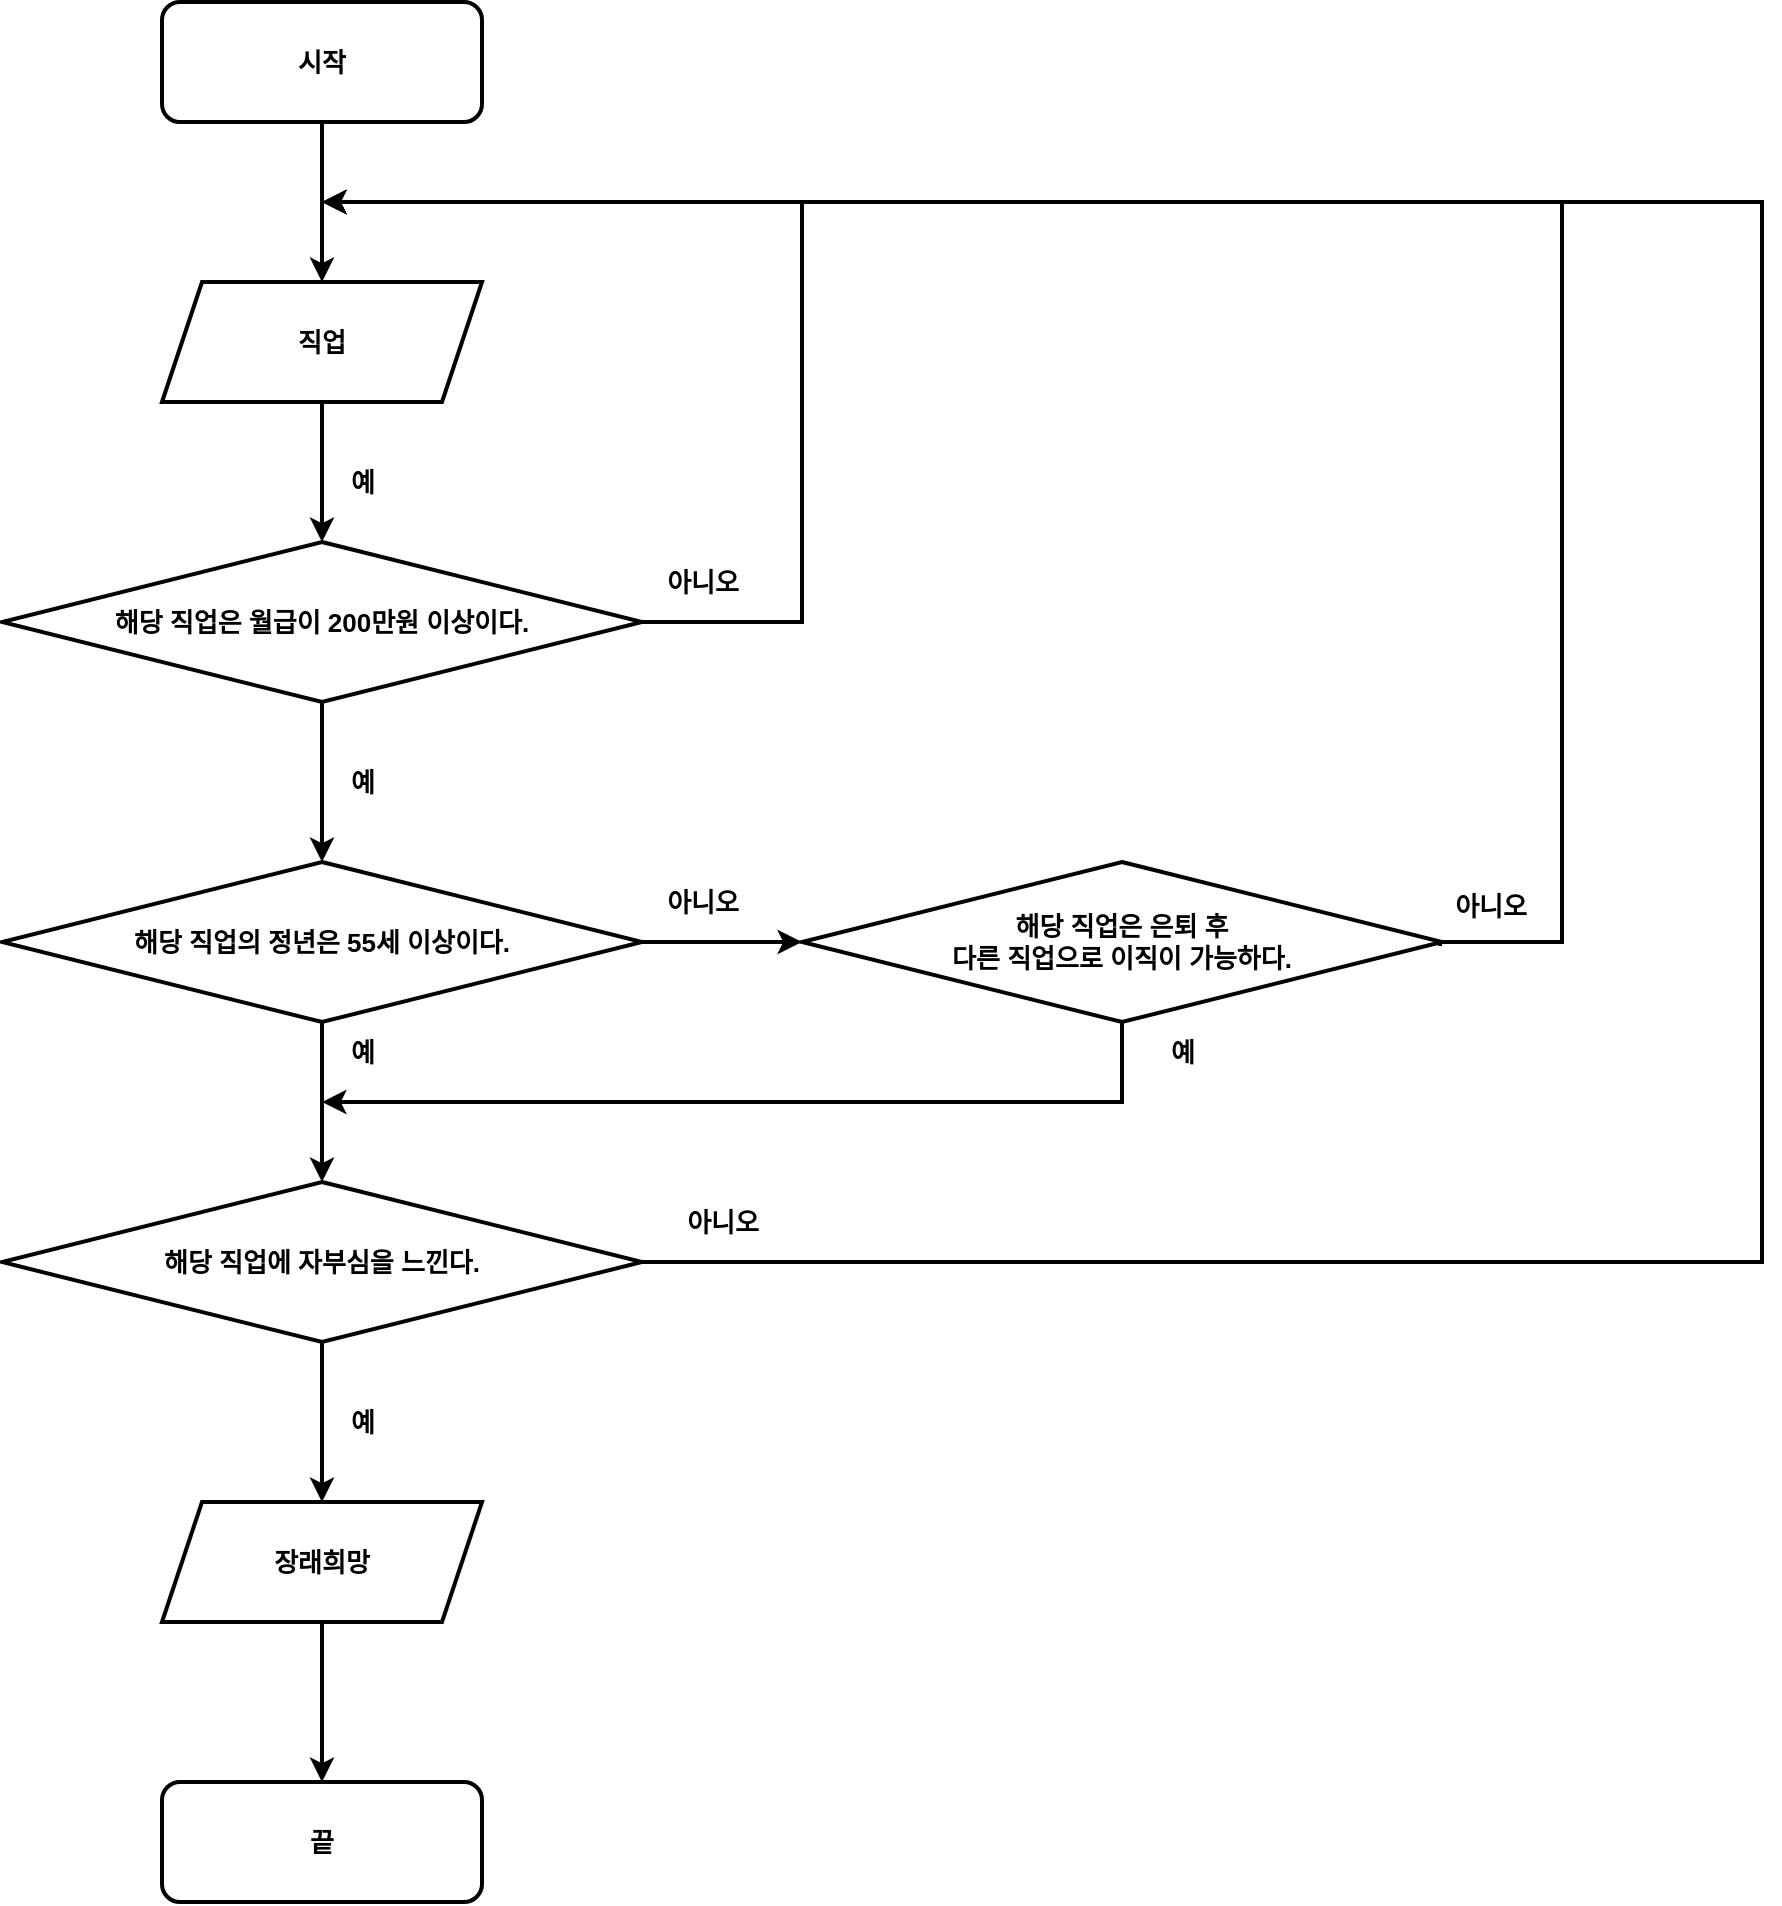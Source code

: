 <mxfile version="18.0.0" type="github">
  <diagram id="dY5NEKh69HTQG62HvOCs" name="Page-1">
    <mxGraphModel dx="1113" dy="759" grid="1" gridSize="10" guides="1" tooltips="1" connect="1" arrows="1" fold="1" page="1" pageScale="1" pageWidth="827" pageHeight="1169" math="0" shadow="0">
      <root>
        <mxCell id="0" />
        <mxCell id="1" parent="0" />
        <mxCell id="hw9l8M9zKiVp5u34tarP-13" value="" style="edgeStyle=orthogonalEdgeStyle;rounded=0;orthogonalLoop=1;jettySize=auto;html=1;strokeWidth=2;fontStyle=1;fontSize=13;" edge="1" parent="1" source="hw9l8M9zKiVp5u34tarP-1" target="hw9l8M9zKiVp5u34tarP-12">
          <mxGeometry relative="1" as="geometry" />
        </mxCell>
        <mxCell id="hw9l8M9zKiVp5u34tarP-1" value="시작" style="rounded=1;whiteSpace=wrap;html=1;strokeWidth=2;fontStyle=1;fontSize=13;" vertex="1" parent="1">
          <mxGeometry x="120" y="40" width="160" height="60" as="geometry" />
        </mxCell>
        <mxCell id="hw9l8M9zKiVp5u34tarP-11" value="" style="edgeStyle=segmentEdgeStyle;endArrow=classic;html=1;rounded=0;strokeWidth=2;fontStyle=1;fontSize=13;" edge="1" parent="1">
          <mxGeometry width="50" height="50" relative="1" as="geometry">
            <mxPoint x="360" y="350" as="sourcePoint" />
            <mxPoint x="200" y="140" as="targetPoint" />
            <Array as="points">
              <mxPoint x="440" y="350" />
              <mxPoint x="440" y="140" />
            </Array>
          </mxGeometry>
        </mxCell>
        <mxCell id="hw9l8M9zKiVp5u34tarP-16" value="" style="edgeStyle=orthogonalEdgeStyle;rounded=0;orthogonalLoop=1;jettySize=auto;html=1;strokeWidth=2;fontStyle=1;fontSize=13;" edge="1" parent="1" source="hw9l8M9zKiVp5u34tarP-12" target="hw9l8M9zKiVp5u34tarP-15">
          <mxGeometry relative="1" as="geometry" />
        </mxCell>
        <mxCell id="hw9l8M9zKiVp5u34tarP-12" value="직업" style="shape=parallelogram;perimeter=parallelogramPerimeter;whiteSpace=wrap;html=1;fixedSize=1;rounded=0;strokeWidth=2;fontStyle=1;fontSize=13;" vertex="1" parent="1">
          <mxGeometry x="120" y="180" width="160" height="60" as="geometry" />
        </mxCell>
        <mxCell id="hw9l8M9zKiVp5u34tarP-18" value="" style="edgeStyle=orthogonalEdgeStyle;rounded=0;orthogonalLoop=1;jettySize=auto;html=1;strokeWidth=2;fontStyle=1;fontSize=13;" edge="1" parent="1" source="hw9l8M9zKiVp5u34tarP-15" target="hw9l8M9zKiVp5u34tarP-17">
          <mxGeometry relative="1" as="geometry" />
        </mxCell>
        <mxCell id="hw9l8M9zKiVp5u34tarP-15" value="&lt;span style=&quot;font-size: 13px;&quot;&gt;해당 직업은 월급이 200만원 이상이다.&lt;/span&gt;" style="rhombus;whiteSpace=wrap;html=1;rounded=0;strokeWidth=2;fontStyle=1;fontSize=13;" vertex="1" parent="1">
          <mxGeometry x="40" y="310" width="320" height="80" as="geometry" />
        </mxCell>
        <mxCell id="hw9l8M9zKiVp5u34tarP-20" value="" style="edgeStyle=orthogonalEdgeStyle;rounded=0;orthogonalLoop=1;jettySize=auto;html=1;strokeWidth=2;fontStyle=1;fontSize=13;" edge="1" parent="1" source="hw9l8M9zKiVp5u34tarP-17" target="hw9l8M9zKiVp5u34tarP-19">
          <mxGeometry relative="1" as="geometry" />
        </mxCell>
        <mxCell id="hw9l8M9zKiVp5u34tarP-22" value="" style="edgeStyle=orthogonalEdgeStyle;rounded=0;orthogonalLoop=1;jettySize=auto;html=1;strokeWidth=2;fontStyle=1;fontSize=13;" edge="1" parent="1" source="hw9l8M9zKiVp5u34tarP-17" target="hw9l8M9zKiVp5u34tarP-21">
          <mxGeometry relative="1" as="geometry" />
        </mxCell>
        <mxCell id="hw9l8M9zKiVp5u34tarP-17" value="&lt;span style=&quot;font-size: 13px;&quot;&gt;해당 직업의 정년은 55세 이상이다.&lt;/span&gt;" style="rhombus;whiteSpace=wrap;html=1;rounded=0;strokeWidth=2;fontStyle=1;fontSize=13;" vertex="1" parent="1">
          <mxGeometry x="40" y="470" width="320" height="80" as="geometry" />
        </mxCell>
        <mxCell id="hw9l8M9zKiVp5u34tarP-19" value="해당 직업은 은퇴 후&lt;br&gt;다른 직업으로 이직이 가능하다." style="rhombus;whiteSpace=wrap;html=1;rounded=0;strokeWidth=2;fontStyle=1;fontSize=13;" vertex="1" parent="1">
          <mxGeometry x="440" y="470" width="320" height="80" as="geometry" />
        </mxCell>
        <mxCell id="hw9l8M9zKiVp5u34tarP-21" value="해당 직업에 자부심을 느낀다." style="rhombus;whiteSpace=wrap;html=1;rounded=0;strokeWidth=2;fontStyle=1;fontSize=13;" vertex="1" parent="1">
          <mxGeometry x="40" y="630" width="320" height="80" as="geometry" />
        </mxCell>
        <mxCell id="hw9l8M9zKiVp5u34tarP-23" value="예" style="text;strokeColor=none;fillColor=none;html=1;fontSize=13;fontStyle=1;verticalAlign=middle;align=center;rounded=0;strokeWidth=2;" vertex="1" parent="1">
          <mxGeometry x="170" y="260" width="100" height="40" as="geometry" />
        </mxCell>
        <mxCell id="hw9l8M9zKiVp5u34tarP-24" value="예" style="text;strokeColor=none;fillColor=none;html=1;fontSize=13;fontStyle=1;verticalAlign=middle;align=center;rounded=0;strokeWidth=2;" vertex="1" parent="1">
          <mxGeometry x="170" y="410" width="100" height="40" as="geometry" />
        </mxCell>
        <mxCell id="hw9l8M9zKiVp5u34tarP-25" value="예" style="text;strokeColor=none;fillColor=none;html=1;fontSize=13;fontStyle=1;verticalAlign=middle;align=center;rounded=0;strokeWidth=2;" vertex="1" parent="1">
          <mxGeometry x="170" y="545" width="100" height="40" as="geometry" />
        </mxCell>
        <mxCell id="hw9l8M9zKiVp5u34tarP-26" value="아니오" style="text;strokeColor=none;fillColor=none;html=1;fontSize=13;fontStyle=1;verticalAlign=middle;align=center;rounded=0;strokeWidth=2;" vertex="1" parent="1">
          <mxGeometry x="340" y="310" width="100" height="40" as="geometry" />
        </mxCell>
        <mxCell id="hw9l8M9zKiVp5u34tarP-27" value="아니오" style="text;strokeColor=none;fillColor=none;html=1;fontSize=13;fontStyle=1;verticalAlign=middle;align=center;rounded=0;strokeWidth=2;" vertex="1" parent="1">
          <mxGeometry x="340" y="470" width="100" height="40" as="geometry" />
        </mxCell>
        <mxCell id="hw9l8M9zKiVp5u34tarP-28" value="" style="edgeStyle=segmentEdgeStyle;endArrow=classic;html=1;rounded=0;fontSize=13;strokeWidth=2;exitX=0.25;exitY=1;exitDx=0;exitDy=0;" edge="1" parent="1" source="hw9l8M9zKiVp5u34tarP-29">
          <mxGeometry width="50" height="50" relative="1" as="geometry">
            <mxPoint x="780" y="510" as="sourcePoint" />
            <mxPoint x="200" y="140" as="targetPoint" />
            <Array as="points">
              <mxPoint x="820" y="510" />
              <mxPoint x="820" y="140" />
            </Array>
          </mxGeometry>
        </mxCell>
        <mxCell id="hw9l8M9zKiVp5u34tarP-29" value="아니오" style="text;strokeColor=none;fillColor=none;html=1;fontSize=13;fontStyle=1;verticalAlign=middle;align=center;rounded=0;strokeWidth=2;" vertex="1" parent="1">
          <mxGeometry x="734" y="472" width="100" height="40" as="geometry" />
        </mxCell>
        <mxCell id="hw9l8M9zKiVp5u34tarP-32" value="예" style="text;strokeColor=none;fillColor=none;html=1;fontSize=13;fontStyle=1;verticalAlign=middle;align=center;rounded=0;strokeWidth=2;" vertex="1" parent="1">
          <mxGeometry x="580" y="545" width="100" height="40" as="geometry" />
        </mxCell>
        <mxCell id="hw9l8M9zKiVp5u34tarP-33" value="" style="edgeStyle=segmentEdgeStyle;endArrow=classic;html=1;rounded=0;fontSize=13;strokeWidth=2;exitX=0.5;exitY=1;exitDx=0;exitDy=0;" edge="1" parent="1" source="hw9l8M9zKiVp5u34tarP-19">
          <mxGeometry width="50" height="50" relative="1" as="geometry">
            <mxPoint x="510" y="620" as="sourcePoint" />
            <mxPoint x="200" y="590" as="targetPoint" />
            <Array as="points">
              <mxPoint x="600" y="590" />
            </Array>
          </mxGeometry>
        </mxCell>
        <mxCell id="hw9l8M9zKiVp5u34tarP-34" value="" style="edgeStyle=orthogonalEdgeStyle;rounded=0;orthogonalLoop=1;jettySize=auto;html=1;strokeWidth=2;fontStyle=1;fontSize=13;" edge="1" parent="1">
          <mxGeometry relative="1" as="geometry">
            <mxPoint x="200" y="710" as="sourcePoint" />
            <mxPoint x="200" y="790.0" as="targetPoint" />
          </mxGeometry>
        </mxCell>
        <mxCell id="hw9l8M9zKiVp5u34tarP-35" value="예" style="text;strokeColor=none;fillColor=none;html=1;fontSize=13;fontStyle=1;verticalAlign=middle;align=center;rounded=0;strokeWidth=2;" vertex="1" parent="1">
          <mxGeometry x="170" y="730" width="100" height="40" as="geometry" />
        </mxCell>
        <mxCell id="hw9l8M9zKiVp5u34tarP-40" value="" style="edgeStyle=orthogonalEdgeStyle;rounded=0;orthogonalLoop=1;jettySize=auto;html=1;fontSize=13;strokeWidth=2;" edge="1" parent="1" source="hw9l8M9zKiVp5u34tarP-38" target="hw9l8M9zKiVp5u34tarP-39">
          <mxGeometry relative="1" as="geometry" />
        </mxCell>
        <mxCell id="hw9l8M9zKiVp5u34tarP-38" value="장래희망" style="shape=parallelogram;perimeter=parallelogramPerimeter;whiteSpace=wrap;html=1;fixedSize=1;rounded=0;strokeWidth=2;fontStyle=1;fontSize=13;" vertex="1" parent="1">
          <mxGeometry x="120" y="790" width="160" height="60" as="geometry" />
        </mxCell>
        <mxCell id="hw9l8M9zKiVp5u34tarP-39" value="끝" style="whiteSpace=wrap;html=1;fontSize=13;rounded=1;strokeWidth=2;fontStyle=1;" vertex="1" parent="1">
          <mxGeometry x="120" y="930" width="160" height="60" as="geometry" />
        </mxCell>
        <mxCell id="hw9l8M9zKiVp5u34tarP-41" value="" style="edgeStyle=segmentEdgeStyle;endArrow=classic;html=1;rounded=0;fontSize=13;strokeWidth=2;" edge="1" parent="1">
          <mxGeometry width="50" height="50" relative="1" as="geometry">
            <mxPoint x="360" y="670" as="sourcePoint" />
            <mxPoint x="200" y="140" as="targetPoint" />
            <Array as="points">
              <mxPoint x="920" y="670" />
              <mxPoint x="920" y="140" />
            </Array>
          </mxGeometry>
        </mxCell>
        <mxCell id="hw9l8M9zKiVp5u34tarP-42" value="아니오" style="text;strokeColor=none;fillColor=none;html=1;fontSize=13;fontStyle=1;verticalAlign=middle;align=center;rounded=0;strokeWidth=2;" vertex="1" parent="1">
          <mxGeometry x="350" y="630" width="100" height="40" as="geometry" />
        </mxCell>
      </root>
    </mxGraphModel>
  </diagram>
</mxfile>
